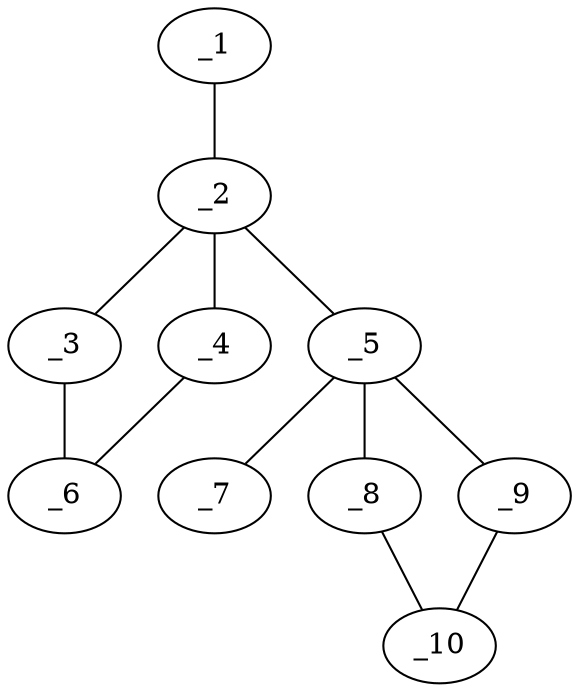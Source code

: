 graph molid102318 {
	_1	 [charge=0,
		chem=2,
		symbol="O  ",
		x="4.1213",
		y="-1.4142"];
	_2	 [charge=0,
		chem=1,
		symbol="C  ",
		x="3.4142",
		y="-0.7071"];
	_1 -- _2	 [valence=1];
	_3	 [charge=0,
		chem=1,
		symbol="C  ",
		x="2.7071",
		y="-1.4142"];
	_2 -- _3	 [valence=1];
	_4	 [charge=0,
		chem=1,
		symbol="C  ",
		x="2.7071",
		y=0];
	_2 -- _4	 [valence=1];
	_5	 [charge=0,
		chem=1,
		symbol="C  ",
		x="4.1213",
		y=0];
	_2 -- _5	 [valence=1];
	_6	 [charge=0,
		chem=1,
		symbol="C  ",
		x=2,
		y="-0.7071"];
	_3 -- _6	 [valence=1];
	_4 -- _6	 [valence=1];
	_7	 [charge=0,
		chem=2,
		symbol="O  ",
		x="4.8284",
		y="-0.7071"];
	_5 -- _7	 [valence=1];
	_8	 [charge=0,
		chem=1,
		symbol="C  ",
		x="4.8284",
		y="0.7071"];
	_5 -- _8	 [valence=1];
	_9	 [charge=0,
		chem=1,
		symbol="C  ",
		x="3.4142",
		y="0.7071"];
	_5 -- _9	 [valence=1];
	_10	 [charge=0,
		chem=1,
		symbol="C  ",
		x="4.1213",
		y="1.4142"];
	_8 -- _10	 [valence=1];
	_9 -- _10	 [valence=1];
}
